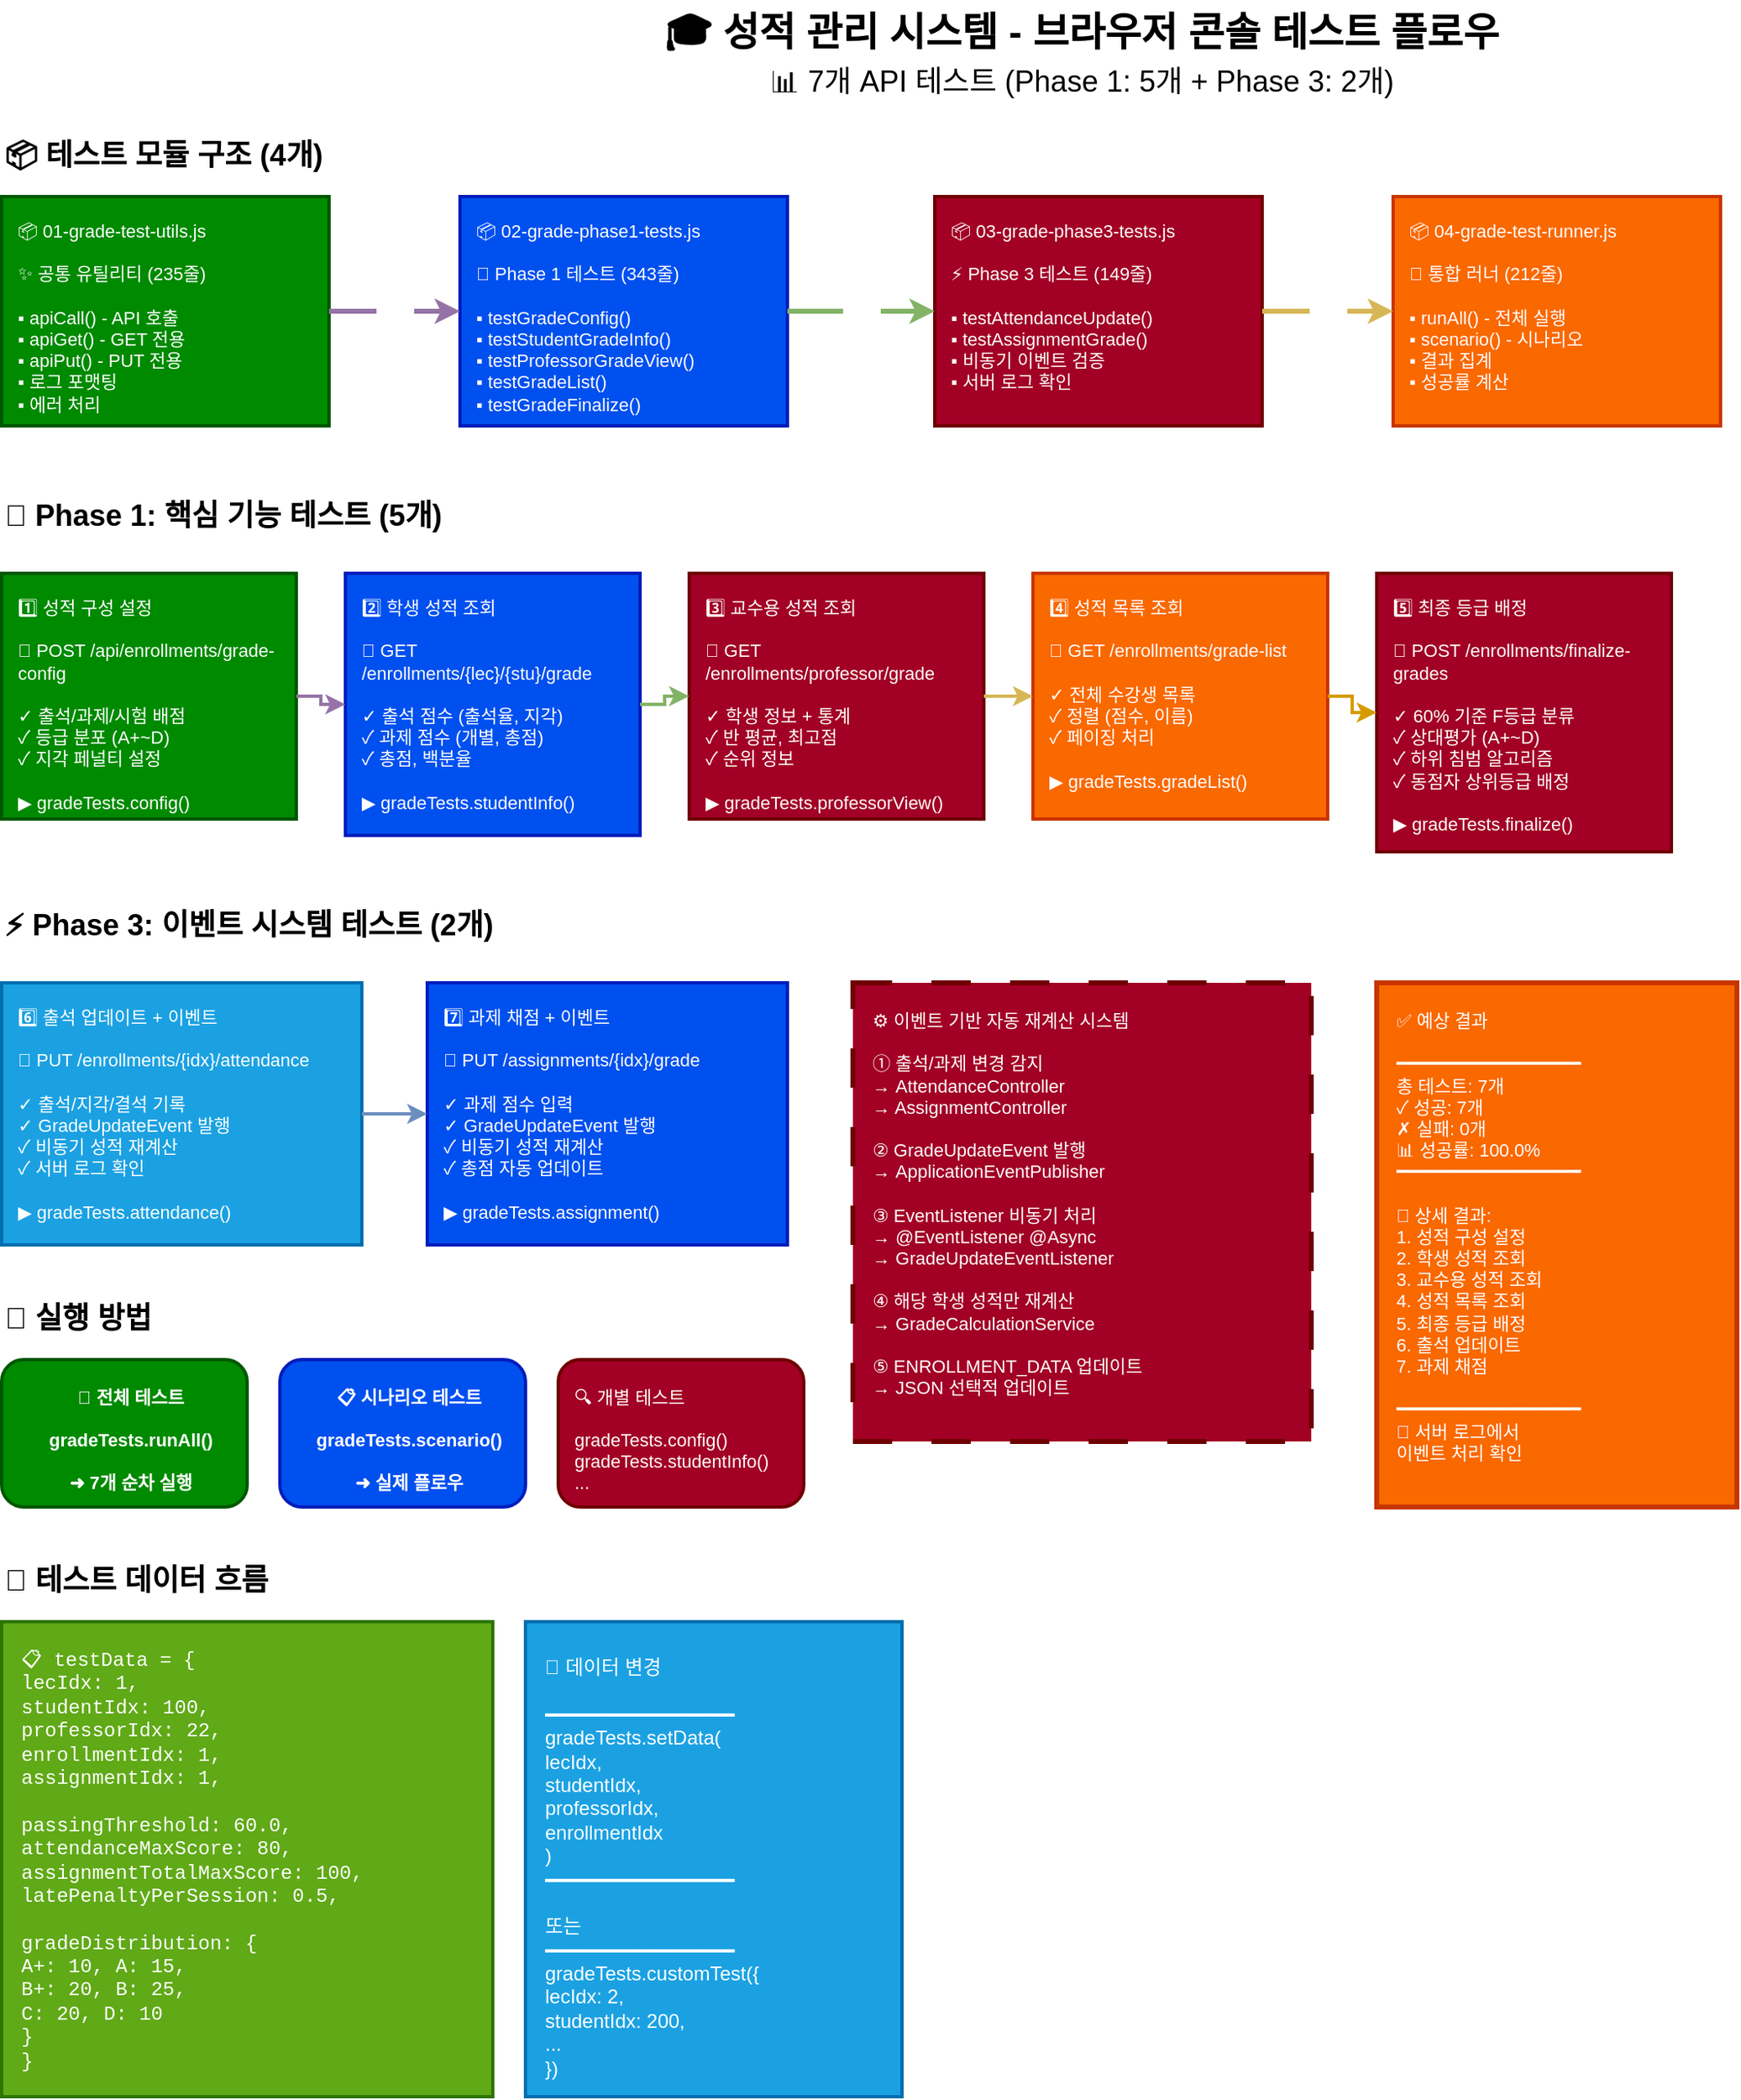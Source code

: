 <mxfile version="28.2.7">
  <diagram name="테스트플로우" id="test-flow">
    <mxGraphModel dx="679" dy="370" grid="1" gridSize="10" guides="1" tooltips="1" connect="1" arrows="1" fold="1" page="1" pageScale="1" pageWidth="1400" pageHeight="1100" background="light-dark(#FFFFFF,#FFFFFF)" math="0" shadow="0">
      <root>
        <mxCell id="0" />
        <mxCell id="1" parent="0" />
        <mxCell id="title" value="🎓 성적 관리 시스템 - 브라우저 콘솔 테스트 플로우" style="text;html=1;strokeColor=none;fillColor=none;align=center;verticalAlign=middle;whiteSpace=wrap;rounded=0;fontSize=24;fontStyle=1;fontColor=light-dark(#000000,#000000);" parent="1" vertex="1">
          <mxGeometry x="300" y="20" width="800" height="40" as="geometry" />
        </mxCell>
        <mxCell id="subtitle" value="📊 7개 API 테스트 (Phase 1: 5개 + Phase 3: 2개)" style="text;html=1;strokeColor=none;fillColor=none;align=center;verticalAlign=middle;whiteSpace=wrap;rounded=0;fontSize=18;fontColor=light-dark(#000000,#000000);labelBackgroundColor=none;" parent="1" vertex="1">
          <mxGeometry x="450" y="60" width="500" height="20" as="geometry" />
        </mxCell>
        <mxCell id="module-title" value="📦 테스트 모듈 구조 (4개)" style="text;html=1;strokeColor=none;fillColor=none;align=left;verticalAlign=middle;whiteSpace=wrap;rounded=0;fontSize=18;fontStyle=1;fontColor=light-dark(#000000,#000000);" parent="1" vertex="1">
          <mxGeometry x="40" y="100" width="300" height="30" as="geometry" />
        </mxCell>
        <mxCell id="module1" value="📦 01-grade-test-utils.js&#xa;&#xa;✨ 공통 유틸리티 (235줄)&#xa;&#xa;▪ apiCall() - API 호출&#xa;▪ apiGet() - GET 전용&#xa;▪ apiPut() - PUT 전용&#xa;▪ 로그 포맷팅&#xa;▪ 에러 처리" style="rounded=0;whiteSpace=wrap;html=1;fillColor=#008a00;strokeColor=#005700;strokeWidth=2;fontSize=11;align=left;verticalAlign=top;fontColor=#ffffff;spacingLeft=8;spacingTop=8;" parent="1" vertex="1">
          <mxGeometry x="40" y="140" width="200" height="140" as="geometry" />
        </mxCell>
        <mxCell id="module2" value="📦 02-grade-phase1-tests.js&#xa;&#xa;🎯 Phase 1 테스트 (343줄)&#xa;&#xa;▪ testGradeConfig()&#xa;▪ testStudentGradeInfo()&#xa;▪ testProfessorGradeView()&#xa;▪ testGradeList()&#xa;▪ testGradeFinalize()" style="rounded=0;whiteSpace=wrap;html=1;fillColor=#0050ef;strokeColor=#001DBC;strokeWidth=2;fontSize=11;align=left;verticalAlign=top;fontColor=#ffffff;spacingLeft=8;spacingTop=8;" parent="1" vertex="1">
          <mxGeometry x="320" y="140" width="200" height="140" as="geometry" />
        </mxCell>
        <mxCell id="module3" value="📦 03-grade-phase3-tests.js&#xa;&#xa;⚡ Phase 3 테스트 (149줄)&#xa;&#xa;▪ testAttendanceUpdate()&#xa;▪ testAssignmentGrade()&#xa;▪ 비동기 이벤트 검증&#xa;▪ 서버 로그 확인" style="rounded=0;whiteSpace=wrap;html=1;fillColor=#a20025;strokeColor=#6F0000;strokeWidth=2;fontSize=11;align=left;verticalAlign=top;fontColor=#ffffff;spacingLeft=8;spacingTop=8;" parent="1" vertex="1">
          <mxGeometry x="610" y="140" width="200" height="140" as="geometry" />
        </mxCell>
        <mxCell id="module4" value="📦 04-grade-test-runner.js&#xa;&#xa;🚀 통합 러너 (212줄)&#xa;&#xa;▪ runAll() - 전체 실행&#xa;▪ scenario() - 시나리오&#xa;▪ 결과 집계&#xa;▪ 성공률 계산" style="rounded=0;whiteSpace=wrap;html=1;fillColor=#fa6800;strokeColor=#C73500;strokeWidth=2;fontSize=11;align=left;verticalAlign=top;fontColor=#ffffff;spacingLeft=8;spacingTop=8;" parent="1" vertex="1">
          <mxGeometry x="890" y="140" width="200" height="140" as="geometry" />
        </mxCell>
        <mxCell id="arrow1" value="의존" style="endArrow=classic;html=1;rounded=0;strokeWidth=3;strokeColor=#9673A6;exitX=1;exitY=0.5;exitDx=0;exitDy=0;entryX=0;entryY=0.5;entryDx=0;entryDy=0;fontSize=12;fontColor=light-dark(#FFFFFF,#FFFFFF);fontStyle=1;" parent="1" source="module1" target="module2" edge="1">
          <mxGeometry width="50" height="50" relative="1" as="geometry">
            <mxPoint x="240" y="210" as="sourcePoint" />
            <mxPoint x="280" y="210" as="targetPoint" />
          </mxGeometry>
        </mxCell>
        <mxCell id="arrow2" value="의존" style="endArrow=classic;html=1;rounded=0;strokeWidth=3;strokeColor=#82B366;exitX=1;exitY=0.5;exitDx=0;exitDy=0;entryX=0;entryY=0.5;entryDx=0;entryDy=0;fontSize=12;fontColor=light-dark(#FFFFFF,#FFFFFF);fontStyle=1;" parent="1" source="module2" target="module3" edge="1">
          <mxGeometry width="50" height="50" relative="1" as="geometry">
            <mxPoint x="480" y="210" as="sourcePoint" />
            <mxPoint x="520" y="210" as="targetPoint" />
          </mxGeometry>
        </mxCell>
        <mxCell id="arrow3" value="의존" style="endArrow=classic;html=1;rounded=0;strokeWidth=3;strokeColor=#D6B656;exitX=1;exitY=0.5;exitDx=0;exitDy=0;entryX=0;entryY=0.5;entryDx=0;entryDy=0;fontSize=12;fontColor=light-dark(#FFFFFF,#FFFFFF);fontStyle=1;" parent="1" source="module3" target="module4" edge="1">
          <mxGeometry width="50" height="50" relative="1" as="geometry">
            <mxPoint x="720" y="210" as="sourcePoint" />
            <mxPoint x="760" y="210" as="targetPoint" />
          </mxGeometry>
        </mxCell>
        <mxCell id="phase1-title" value="🎯 Phase 1: 핵심 기능 테스트 (5개)" style="text;html=1;strokeColor=none;fillColor=none;align=left;verticalAlign=middle;whiteSpace=wrap;rounded=0;fontSize=18;fontStyle=1;fontColor=light-dark(#000000,#000000);" parent="1" vertex="1">
          <mxGeometry x="40" y="320" width="400" height="30" as="geometry" />
        </mxCell>
        <mxCell id="test1" value="1️⃣ 성적 구성 설정&#xa;&#xa;📡 POST /api/enrollments/grade-config&#xa;&#xa;✓ 출석/과제/시험 배점&#xa;✓ 등급 분포 (A+~D)&#xa;✓ 지각 페널티 설정&#xa;&#xa;▶ gradeTests.config()" style="rounded=0;whiteSpace=wrap;html=1;fillColor=#008a00;strokeColor=#005700;strokeWidth=2;fontSize=11;align=left;verticalAlign=top;fontColor=#ffffff;spacingLeft=8;spacingTop=8;" parent="1" vertex="1">
          <mxGeometry x="40" y="370" width="180" height="150" as="geometry" />
        </mxCell>
        <mxCell id="test2" value="2️⃣ 학생 성적 조회&#xa;&#xa;📡 GET /enrollments/{lec}/{stu}/grade&#xa;&#xa;✓ 출석 점수 (출석율, 지각)&#xa;✓ 과제 점수 (개별, 총점)&#xa;✓ 총점, 백분율&#xa;&#xa;▶ gradeTests.studentInfo()" style="rounded=0;whiteSpace=wrap;html=1;fillColor=#0050ef;strokeColor=#001DBC;strokeWidth=2;fontSize=11;align=left;verticalAlign=top;fontColor=#ffffff;spacingLeft=8;spacingTop=8;" parent="1" vertex="1">
          <mxGeometry x="250" y="370" width="180" height="160" as="geometry" />
        </mxCell>
        <mxCell id="test3" value="3️⃣ 교수용 성적 조회&#xa;&#xa;📡 GET /enrollments/professor/grade&#xa;&#xa;✓ 학생 정보 + 통계&#xa;✓ 반 평균, 최고점&#xa;✓ 순위 정보&#xa;&#xa;▶ gradeTests.professorView()" style="rounded=0;whiteSpace=wrap;html=1;fillColor=#a20025;strokeColor=#6F0000;strokeWidth=2;fontSize=11;align=left;verticalAlign=top;fontColor=#ffffff;spacingLeft=8;spacingTop=8;" parent="1" vertex="1">
          <mxGeometry x="460" y="370" width="180" height="150" as="geometry" />
        </mxCell>
        <mxCell id="test4" value="4️⃣ 성적 목록 조회&#xa;&#xa;📡 GET /enrollments/grade-list&#xa;&#xa;✓ 전체 수강생 목록&#xa;✓ 정렬 (점수, 이름)&#xa;✓ 페이징 처리&#xa;&#xa;▶ gradeTests.gradeList()" style="rounded=0;whiteSpace=wrap;html=1;fillColor=#fa6800;strokeColor=#C73500;strokeWidth=2;fontSize=11;align=left;verticalAlign=top;fontColor=#ffffff;spacingLeft=8;spacingTop=8;" parent="1" vertex="1">
          <mxGeometry x="670" y="370" width="180" height="150" as="geometry" />
        </mxCell>
        <mxCell id="test5" value="5️⃣ 최종 등급 배정&#xa;&#xa;📡 POST /enrollments/finalize-grades&#xa;&#xa;✓ 60% 기준 F등급 분류&#xa;✓ 상대평가 (A+~D)&#xa;✓ 하위 침범 알고리즘&#xa;✓ 동점자 상위등급 배정&#xa;&#xa;▶ gradeTests.finalize()" style="rounded=0;whiteSpace=wrap;html=1;fillColor=#a20025;strokeColor=#6F0000;strokeWidth=2;fontSize=11;align=left;verticalAlign=top;fontColor=#ffffff;spacingLeft=8;spacingTop=8;" parent="1" vertex="1">
          <mxGeometry x="880" y="370" width="180" height="170" as="geometry" />
        </mxCell>
        <mxCell id="phase3-title" value="⚡ Phase 3: 이벤트 시스템 테스트 (2개)" style="text;html=1;strokeColor=none;fillColor=none;align=left;verticalAlign=middle;whiteSpace=wrap;rounded=0;fontSize=18;fontStyle=1;fontColor=light-dark(#000000,#000000);" parent="1" vertex="1">
          <mxGeometry x="40" y="570" width="450" height="30" as="geometry" />
        </mxCell>
        <mxCell id="test6" value="6️⃣ 출석 업데이트 + 이벤트&#xa;&#xa;📡 PUT /enrollments/{idx}/attendance&#xa;&#xa;✓ 출석/지각/결석 기록&#xa;✓ GradeUpdateEvent 발행&#xa;✓ 비동기 성적 재계산&#xa;✓ 서버 로그 확인&#xa;&#xa;▶ gradeTests.attendance()" style="rounded=0;whiteSpace=wrap;html=1;fillColor=#1ba1e2;strokeColor=#006EAF;strokeWidth=2;fontSize=11;align=left;verticalAlign=top;fontColor=#ffffff;spacingLeft=8;spacingTop=8;" parent="1" vertex="1">
          <mxGeometry x="40" y="620" width="220" height="160" as="geometry" />
        </mxCell>
        <mxCell id="test7" value="7️⃣ 과제 채점 + 이벤트&#xa;&#xa;📡 PUT /assignments/{idx}/grade&#xa;&#xa;✓ 과제 점수 입력&#xa;✓ GradeUpdateEvent 발행&#xa;✓ 비동기 성적 재계산&#xa;✓ 총점 자동 업데이트&#xa;&#xa;▶ gradeTests.assignment()" style="rounded=0;whiteSpace=wrap;html=1;fillColor=#0050ef;strokeColor=#001DBC;strokeWidth=2;fontSize=11;align=left;verticalAlign=top;fontColor=#ffffff;spacingLeft=8;spacingTop=8;" parent="1" vertex="1">
          <mxGeometry x="300" y="620" width="220" height="160" as="geometry" />
        </mxCell>
        <mxCell id="event-box" value="⚙️ 이벤트 기반 자동 재계산 시스템&#xa;&#xa;① 출석/과제 변경 감지&#xa;   → AttendanceController&#xa;   → AssignmentController&#xa;&#xa;② GradeUpdateEvent 발행&#xa;   → ApplicationEventPublisher&#xa;&#xa;③ EventListener 비동기 처리&#xa;   → @EventListener @Async&#xa;   → GradeUpdateEventListener&#xa;&#xa;④ 해당 학생 성적만 재계산&#xa;   → GradeCalculationService&#xa;&#xa;⑤ ENROLLMENT_DATA 업데이트&#xa;   → JSON 선택적 업데이트" style="rounded=0;whiteSpace=wrap;html=1;fillColor=#a20025;strokeColor=#6F0000;strokeWidth=3;fontSize=11;align=left;verticalAlign=top;fontColor=#ffffff;dashed=1;dashPattern=8 8;spacingLeft=10;spacingTop=10;" parent="1" vertex="1">
          <mxGeometry x="560" y="620" width="280" height="280" as="geometry" />
        </mxCell>
        <mxCell id="execution-title" value="🚀 실행 방법" style="text;html=1;strokeColor=none;fillColor=none;align=left;verticalAlign=middle;whiteSpace=wrap;rounded=0;fontSize=18;fontStyle=1;fontColor=light-dark(#000000,#000000);" parent="1" vertex="1">
          <mxGeometry x="40" y="810" width="200" height="30" as="geometry" />
        </mxCell>
        <mxCell id="exec1" value="🎯 전체 테스트&#xa;&#xa;gradeTests.runAll()&#xa;&#xa;➜ 7개 순차 실행" style="rounded=1;whiteSpace=wrap;html=1;fillColor=#008a00;strokeColor=#005700;strokeWidth=2;fontSize=11;fontStyle=1;fontColor=#ffffff;spacingLeft=8;spacingTop=8;" parent="1" vertex="1">
          <mxGeometry x="40" y="850" width="150" height="90" as="geometry" />
        </mxCell>
        <mxCell id="exec2" value="📋 시나리오 테스트&#xa;&#xa;gradeTests.scenario()&#xa;&#xa;➜ 실제 플로우" style="rounded=1;whiteSpace=wrap;html=1;fillColor=#0050ef;strokeColor=#001DBC;strokeWidth=2;fontSize=11;fontStyle=1;fontColor=#ffffff;spacingLeft=8;spacingTop=8;" parent="1" vertex="1">
          <mxGeometry x="210" y="850" width="150" height="90" as="geometry" />
        </mxCell>
        <mxCell id="exec3" value="🔍 개별 테스트&#xa;&#xa;gradeTests.config()&#xa;gradeTests.studentInfo()&#xa;..." style="rounded=1;whiteSpace=wrap;html=1;fillColor=#a20025;strokeColor=#6F0000;strokeWidth=2;fontSize=11;align=left;fontColor=#ffffff;spacingLeft=8;spacingTop=8;" parent="1" vertex="1">
          <mxGeometry x="380" y="850" width="150" height="90" as="geometry" />
        </mxCell>
        <mxCell id="result-box" value="✅ 예상 결과&#xa;&#xa;━━━━━━━━━━━━━━━━━&#xa;총 테스트: 7개&#xa;✓ 성공: 7개&#xa;✗ 실패: 0개&#xa;📊 성공률: 100.0%&#xa;━━━━━━━━━━━━━━━━━&#xa;&#xa;📝 상세 결과:&#xa;   1. 성적 구성 설정&#xa;   2. 학생 성적 조회&#xa;   3. 교수용 성적 조회&#xa;   4. 성적 목록 조회&#xa;   5. 최종 등급 배정&#xa;   6. 출석 업데이트&#xa;   7. 과제 채점&#xa;&#xa;━━━━━━━━━━━━━━━━━&#xa;🔔 서버 로그에서&#xa;   이벤트 처리 확인" style="rounded=0;whiteSpace=wrap;html=1;fillColor=#fa6800;strokeColor=#C73500;strokeWidth=3;fontSize=11;align=left;verticalAlign=top;fontColor=#ffffff;spacingLeft=10;spacingTop=10;" parent="1" vertex="1">
          <mxGeometry x="880" y="620" width="220" height="320" as="geometry" />
        </mxCell>
        <mxCell id="flow-arrow1" value="" style="endArrow=classic;html=1;rounded=0;strokeWidth=2;strokeColor=#9673A6;exitX=1;exitY=0.5;exitDx=0;exitDy=0;entryX=0;entryY=0.5;entryDx=0;entryDy=0;edgeStyle=orthogonalEdgeStyle;fontColor=#000000;" parent="1" source="test1" target="test2" edge="1">
          <mxGeometry width="50" height="50" relative="1" as="geometry">
            <mxPoint x="220" y="440" as="sourcePoint" />
            <mxPoint x="250" y="440" as="targetPoint" />
          </mxGeometry>
        </mxCell>
        <mxCell id="flow-arrow2" value="" style="endArrow=classic;html=1;rounded=0;strokeWidth=2;strokeColor=#82B366;exitX=1;exitY=0.5;exitDx=0;exitDy=0;entryX=0;entryY=0.5;entryDx=0;entryDy=0;edgeStyle=orthogonalEdgeStyle;fontColor=#000000;" parent="1" source="test2" target="test3" edge="1">
          <mxGeometry width="50" height="50" relative="1" as="geometry">
            <mxPoint x="430" y="440" as="sourcePoint" />
            <mxPoint x="460" y="440" as="targetPoint" />
          </mxGeometry>
        </mxCell>
        <mxCell id="flow-arrow3" value="" style="endArrow=classic;html=1;rounded=0;strokeWidth=2;strokeColor=#D6B656;exitX=1;exitY=0.5;exitDx=0;exitDy=0;entryX=0;entryY=0.5;entryDx=0;entryDy=0;edgeStyle=orthogonalEdgeStyle;fontColor=#000000;" parent="1" source="test3" target="test4" edge="1">
          <mxGeometry width="50" height="50" relative="1" as="geometry">
            <mxPoint x="640" y="440" as="sourcePoint" />
            <mxPoint x="670" y="440" as="targetPoint" />
          </mxGeometry>
        </mxCell>
        <mxCell id="flow-arrow4" value="" style="endArrow=classic;html=1;rounded=0;strokeWidth=2;strokeColor=#D79B00;exitX=1;exitY=0.5;exitDx=0;exitDy=0;entryX=0;entryY=0.5;entryDx=0;entryDy=0;edgeStyle=orthogonalEdgeStyle;fontColor=#000000;" parent="1" source="test4" target="test5" edge="1">
          <mxGeometry width="50" height="50" relative="1" as="geometry">
            <mxPoint x="850" y="440" as="sourcePoint" />
            <mxPoint x="880" y="440" as="targetPoint" />
          </mxGeometry>
        </mxCell>
        <mxCell id="event-arrow1" value="" style="endArrow=classic;html=1;rounded=0;strokeWidth=2;strokeColor=#6C8EBF;exitX=1;exitY=0.5;exitDx=0;exitDy=0;entryX=0;entryY=0.5;entryDx=0;entryDy=0;edgeStyle=orthogonalEdgeStyle;fontColor=#000000;" parent="1" source="test6" target="test7" edge="1">
          <mxGeometry width="50" height="50" relative="1" as="geometry">
            <mxPoint x="260" y="695" as="sourcePoint" />
            <mxPoint x="300" y="695" as="targetPoint" />
          </mxGeometry>
        </mxCell>
        <mxCell id="data-flow" value="💾 테스트 데이터 흐름" style="text;html=1;strokeColor=none;fillColor=none;align=left;verticalAlign=middle;whiteSpace=wrap;rounded=0;fontSize=18;fontStyle=1;fontColor=light-dark(#000000,#000000);" parent="1" vertex="1">
          <mxGeometry x="40" y="970" width="250" height="30" as="geometry" />
        </mxCell>
        <mxCell id="data-box" value="&lt;font style=&quot;font-size: 12px;&quot;&gt;📋 testData = {&#xa;  lecIdx: 1,&#xa;  studentIdx: 100,&#xa;  professorIdx: 22,&#xa;  enrollmentIdx: 1,&#xa;  assignmentIdx: 1,&#xa;  &#xa;  passingThreshold: 60.0,&#xa;  attendanceMaxScore: 80,&#xa;  assignmentTotalMaxScore: 100,&#xa;  latePenaltyPerSession: 0.5,&#xa;  &#xa;  gradeDistribution: {&#xa;    A+: 10, A: 15,&#xa;    B+: 20, B: 25,&#xa;    C: 20, D: 10&#xa;  }&#xa;}&lt;/font&gt;" style="rounded=0;whiteSpace=wrap;html=1;fillColor=#60a917;strokeColor=#2D7600;strokeWidth=2;fontSize=10;align=left;verticalAlign=top;fontFamily=Courier New;fontColor=#ffffff;spacingLeft=10;spacingTop=10;" parent="1" vertex="1">
          <mxGeometry x="40" y="1010" width="300" height="290" as="geometry" />
        </mxCell>
        <mxCell id="modify-box" value="&lt;font style=&quot;font-size: 12px;&quot;&gt;🔧 데이터 변경&#xa;&#xa;━━━━━━━━━━━━━━━━&#xa;gradeTests.setData(&#xa;  lecIdx,&#xa;  studentIdx,&#xa;  professorIdx,&#xa;  enrollmentIdx&#xa;)&#xa;━━━━━━━━━━━━━━━━&#xa;&#xa;또는&#xa;━━━━━━━━━━━━━━━━&#xa;gradeTests.customTest({&#xa;  lecIdx: 2,&#xa;  studentIdx: 200,&#xa;  ...&#xa;})&lt;/font&gt;" style="rounded=0;whiteSpace=wrap;html=1;fillColor=#1ba1e2;strokeColor=#006EAF;strokeWidth=2;fontSize=10;align=left;fontColor=#ffffff;spacingLeft=10;spacingTop=10;" parent="1" vertex="1">
          <mxGeometry x="360" y="1010" width="230" height="290" as="geometry" />
        </mxCell>
      </root>
    </mxGraphModel>
  </diagram>
</mxfile>
